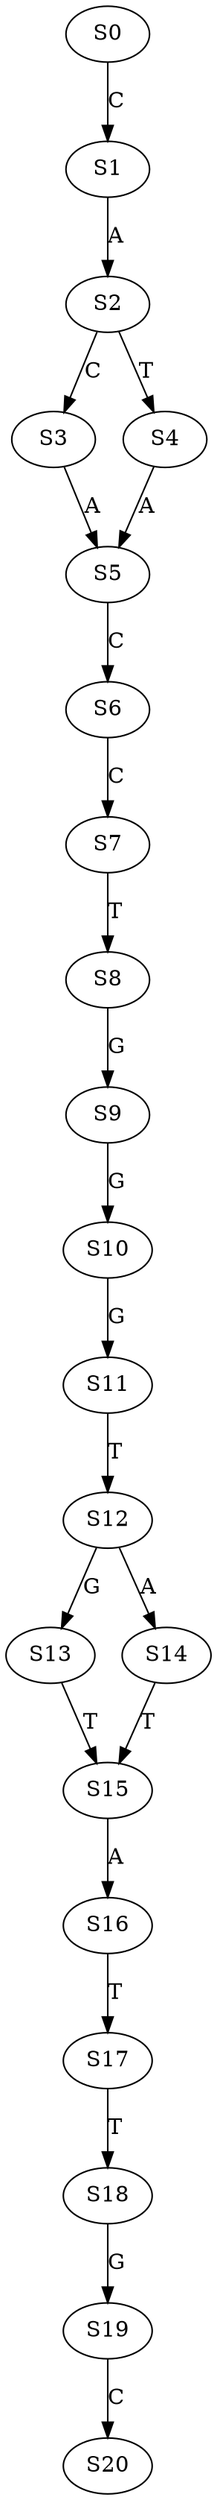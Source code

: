 strict digraph  {
	S0 -> S1 [ label = C ];
	S1 -> S2 [ label = A ];
	S2 -> S3 [ label = C ];
	S2 -> S4 [ label = T ];
	S3 -> S5 [ label = A ];
	S4 -> S5 [ label = A ];
	S5 -> S6 [ label = C ];
	S6 -> S7 [ label = C ];
	S7 -> S8 [ label = T ];
	S8 -> S9 [ label = G ];
	S9 -> S10 [ label = G ];
	S10 -> S11 [ label = G ];
	S11 -> S12 [ label = T ];
	S12 -> S13 [ label = G ];
	S12 -> S14 [ label = A ];
	S13 -> S15 [ label = T ];
	S14 -> S15 [ label = T ];
	S15 -> S16 [ label = A ];
	S16 -> S17 [ label = T ];
	S17 -> S18 [ label = T ];
	S18 -> S19 [ label = G ];
	S19 -> S20 [ label = C ];
}
